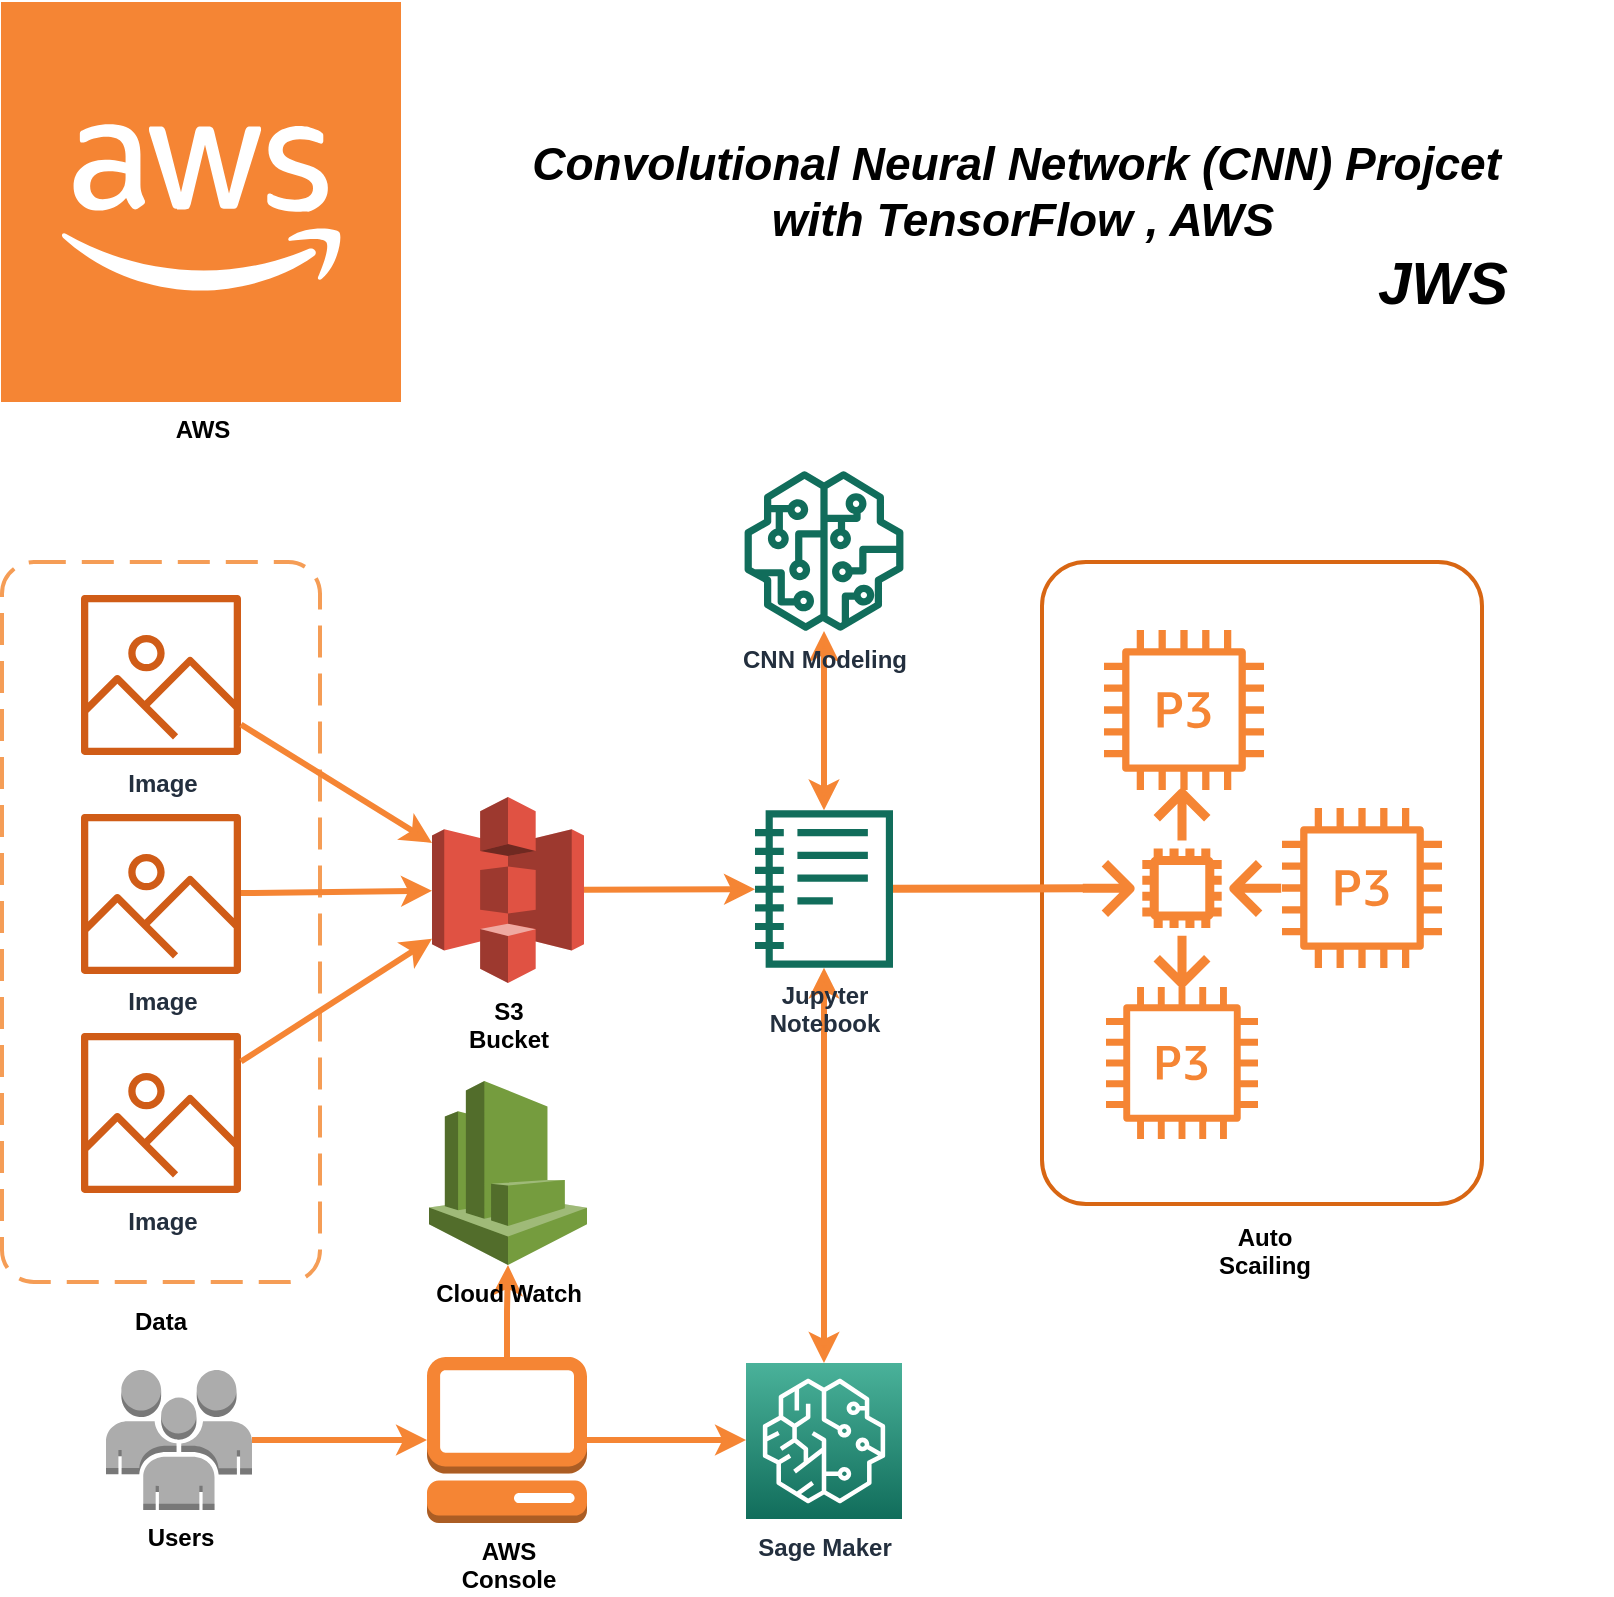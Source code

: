 <mxfile version="12.2.0" type="github" pages="1">
  <diagram id="LUJSZPQED57f7l-aZOMd" name="Page-1">
    <mxGraphModel dx="1422" dy="753" grid="1" gridSize="10" guides="1" tooltips="1" connect="1" arrows="1" fold="1" page="1" pageScale="1" pageWidth="827" pageHeight="1169" math="0" shadow="0">
      <root>
        <mxCell id="0"/>
        <mxCell id="1" parent="0"/>
        <mxCell id="87D7TpQ12_bu92wkKHwp-110" style="edgeStyle=orthogonalEdgeStyle;rounded=0;orthogonalLoop=1;jettySize=auto;html=1;strokeWidth=3;strokeColor=#F58534;" edge="1" parent="1" source="87D7TpQ12_bu92wkKHwp-16" target="87D7TpQ12_bu92wkKHwp-109">
          <mxGeometry relative="1" as="geometry">
            <mxPoint x="342.5" y="769.5" as="sourcePoint"/>
            <mxPoint x="422" y="769.5" as="targetPoint"/>
            <Array as="points"/>
          </mxGeometry>
        </mxCell>
        <mxCell id="87D7TpQ12_bu92wkKHwp-72" style="rounded=0;orthogonalLoop=1;jettySize=auto;html=1;strokeWidth=3;strokeColor=#F58534;startArrow=classic;startFill=1;" edge="1" parent="1" source="87D7TpQ12_bu92wkKHwp-11" target="87D7TpQ12_bu92wkKHwp-10">
          <mxGeometry relative="1" as="geometry">
            <mxPoint x="451" y="453.5" as="sourcePoint"/>
            <mxPoint x="451" y="263.797" as="targetPoint"/>
          </mxGeometry>
        </mxCell>
        <mxCell id="87D7TpQ12_bu92wkKHwp-68" style="edgeStyle=orthogonalEdgeStyle;rounded=0;orthogonalLoop=1;jettySize=auto;html=1;strokeWidth=3;strokeColor=#F58534;startArrow=classic;startFill=1;" edge="1" parent="1" source="87D7TpQ12_bu92wkKHwp-9" target="87D7TpQ12_bu92wkKHwp-11">
          <mxGeometry relative="1" as="geometry"/>
        </mxCell>
        <mxCell id="87D7TpQ12_bu92wkKHwp-60" value="" style="rounded=1;arcSize=10;dashed=0;strokeColor=#D86613;fillColor=none;gradientColor=none;strokeWidth=2;shadow=0;verticalAlign=bottom;" vertex="1" parent="1">
          <mxGeometry x="560" y="320" width="220" height="321" as="geometry"/>
        </mxCell>
        <mxCell id="87D7TpQ12_bu92wkKHwp-47" value="" style="rounded=1;arcSize=10;dashed=1;strokeColor=#F59D56;fillColor=none;gradientColor=none;dashPattern=8 4;strokeWidth=2;" vertex="1" parent="1">
          <mxGeometry x="40" y="320" width="159" height="360" as="geometry"/>
        </mxCell>
        <mxCell id="Xgf3uK81Am2HbDvksKBV-1" value="AWS" style="outlineConnect=0;dashed=0;verticalLabelPosition=bottom;verticalAlign=top;align=center;html=1;shape=mxgraph.aws3.cloud_2;fillColor=#F58534;gradientColor=none;fontStyle=1" parent="1" vertex="1">
          <mxGeometry x="39.5" y="40" width="200" height="200" as="geometry"/>
        </mxCell>
        <mxCell id="87D7TpQ12_bu92wkKHwp-9" value="Sage Maker" style="outlineConnect=0;fontColor=#232F3E;gradientColor=#4AB29A;gradientDirection=north;fillColor=#116D5B;strokeColor=#ffffff;dashed=0;verticalLabelPosition=bottom;verticalAlign=top;align=center;html=1;fontSize=12;fontStyle=1;aspect=fixed;shape=mxgraph.aws4.resourceIcon;resIcon=mxgraph.aws4.sagemaker;" vertex="1" parent="1">
          <mxGeometry x="412" y="720.5" width="78" height="78" as="geometry"/>
        </mxCell>
        <mxCell id="87D7TpQ12_bu92wkKHwp-10" value="CNN Modeling" style="outlineConnect=0;fontColor=#232F3E;gradientColor=none;fillColor=#116D5B;strokeColor=none;dashed=0;verticalLabelPosition=bottom;verticalAlign=top;align=center;html=1;fontSize=12;fontStyle=1;aspect=fixed;pointerEvents=1;shape=mxgraph.aws4.sagemaker_model;" vertex="1" parent="1">
          <mxGeometry x="411" y="274.5" width="80" height="80" as="geometry"/>
        </mxCell>
        <mxCell id="87D7TpQ12_bu92wkKHwp-11" value="Jupyter&lt;br&gt;Notebook" style="outlineConnect=0;fontColor=#232F3E;gradientColor=none;fillColor=#116D5B;strokeColor=none;dashed=0;verticalLabelPosition=bottom;verticalAlign=top;align=center;html=1;fontSize=12;fontStyle=1;aspect=fixed;pointerEvents=1;shape=mxgraph.aws4.sagemaker_notebook;" vertex="1" parent="1">
          <mxGeometry x="416.5" y="444" width="69" height="79" as="geometry"/>
        </mxCell>
        <mxCell id="87D7TpQ12_bu92wkKHwp-16" value="AWS&lt;br&gt;Console" style="outlineConnect=0;dashed=0;verticalLabelPosition=bottom;verticalAlign=top;align=center;html=1;shape=mxgraph.aws3.management_console;fillColor=#F58534;gradientColor=none;fontStyle=1" vertex="1" parent="1">
          <mxGeometry x="252.5" y="717.5" width="80" height="83" as="geometry"/>
        </mxCell>
        <mxCell id="87D7TpQ12_bu92wkKHwp-41" value="" style="outlineConnect=0;fontColor=#232F3E;gradientColor=none;fillColor=#F58534;strokeColor=none;dashed=0;verticalLabelPosition=bottom;verticalAlign=top;align=center;html=1;fontSize=12;fontStyle=1;aspect=fixed;pointerEvents=1;shape=mxgraph.aws4.auto_scaling2;shadow=0;" vertex="1" parent="1">
          <mxGeometry x="580" y="433" width="100" height="100" as="geometry"/>
        </mxCell>
        <mxCell id="87D7TpQ12_bu92wkKHwp-42" value="Users" style="outlineConnect=0;dashed=0;verticalLabelPosition=bottom;verticalAlign=top;align=center;html=1;shape=mxgraph.aws3.users;fillColor=#ACACAC;gradientColor=none;fontStyle=1" vertex="1" parent="1">
          <mxGeometry x="92" y="724" width="73" height="70" as="geometry"/>
        </mxCell>
        <mxCell id="87D7TpQ12_bu92wkKHwp-44" value="S3&lt;br&gt;Bucket" style="outlineConnect=0;dashed=0;verticalLabelPosition=bottom;verticalAlign=top;align=center;html=1;shape=mxgraph.aws3.s3;fillColor=#E05243;gradientColor=none;fontStyle=1;" vertex="1" parent="1">
          <mxGeometry x="255" y="437.5" width="76" height="93" as="geometry"/>
        </mxCell>
        <mxCell id="87D7TpQ12_bu92wkKHwp-54" value="Image" style="outlineConnect=0;fontColor=#232F3E;gradientColor=none;fillColor=#D05C17;strokeColor=none;dashed=0;verticalLabelPosition=bottom;verticalAlign=top;align=center;html=1;fontSize=12;fontStyle=1;pointerEvents=1;shape=mxgraph.aws4.container_registry_image;shadow=0;" vertex="1" parent="1">
          <mxGeometry x="69.5" y="336.5" width="100" height="80" as="geometry"/>
        </mxCell>
        <mxCell id="87D7TpQ12_bu92wkKHwp-58" value="Image" style="outlineConnect=0;fontColor=#232F3E;gradientColor=none;fillColor=#D05C17;strokeColor=none;dashed=0;verticalLabelPosition=bottom;verticalAlign=top;align=center;html=1;fontSize=12;fontStyle=1;pointerEvents=1;shape=mxgraph.aws4.container_registry_image;shadow=0;" vertex="1" parent="1">
          <mxGeometry x="69.5" y="446" width="100" height="80" as="geometry"/>
        </mxCell>
        <mxCell id="87D7TpQ12_bu92wkKHwp-59" value="Image" style="outlineConnect=0;fontColor=#232F3E;gradientColor=none;fillColor=#D05C17;strokeColor=none;dashed=0;verticalLabelPosition=bottom;verticalAlign=top;align=center;html=1;fontSize=12;fontStyle=1;pointerEvents=1;shape=mxgraph.aws4.container_registry_image;shadow=0;" vertex="1" parent="1">
          <mxGeometry x="69.5" y="555.5" width="100" height="80" as="geometry"/>
        </mxCell>
        <mxCell id="87D7TpQ12_bu92wkKHwp-70" style="edgeStyle=orthogonalEdgeStyle;rounded=0;orthogonalLoop=1;jettySize=auto;html=1;strokeWidth=3;strokeColor=#F58534;" edge="1" parent="1" source="87D7TpQ12_bu92wkKHwp-42" target="87D7TpQ12_bu92wkKHwp-16">
          <mxGeometry relative="1" as="geometry">
            <mxPoint x="291" y="670.5" as="sourcePoint"/>
            <mxPoint x="361" y="554.297" as="targetPoint"/>
          </mxGeometry>
        </mxCell>
        <mxCell id="87D7TpQ12_bu92wkKHwp-71" style="edgeStyle=orthogonalEdgeStyle;rounded=0;orthogonalLoop=1;jettySize=auto;html=1;strokeWidth=3;strokeColor=#F58534;" edge="1" parent="1" source="87D7TpQ12_bu92wkKHwp-16" target="87D7TpQ12_bu92wkKHwp-9">
          <mxGeometry relative="1" as="geometry">
            <mxPoint x="481" y="750.5" as="sourcePoint"/>
            <mxPoint x="481" y="560.797" as="targetPoint"/>
            <Array as="points">
              <mxPoint x="333" y="759.5"/>
              <mxPoint x="333" y="759.5"/>
            </Array>
          </mxGeometry>
        </mxCell>
        <mxCell id="87D7TpQ12_bu92wkKHwp-91" value="" style="outlineConnect=0;fontColor=#232F3E;gradientColor=none;fillColor=#F58534;strokeColor=none;dashed=0;verticalLabelPosition=bottom;verticalAlign=top;align=center;html=1;fontSize=12;fontStyle=0;aspect=fixed;pointerEvents=1;shape=mxgraph.aws4.p3_instance;shadow=0;" vertex="1" parent="1">
          <mxGeometry x="680" y="443" width="80" height="80" as="geometry"/>
        </mxCell>
        <mxCell id="87D7TpQ12_bu92wkKHwp-99" value="" style="outlineConnect=0;fontColor=#232F3E;gradientColor=none;fillColor=#F58534;strokeColor=none;dashed=0;verticalLabelPosition=bottom;verticalAlign=top;align=center;html=1;fontSize=12;fontStyle=0;aspect=fixed;pointerEvents=1;shape=mxgraph.aws4.p3_instance;shadow=0;" vertex="1" parent="1">
          <mxGeometry x="592" y="532.5" width="76" height="76" as="geometry"/>
        </mxCell>
        <mxCell id="87D7TpQ12_bu92wkKHwp-100" value="" style="outlineConnect=0;fontColor=#232F3E;gradientColor=none;fillColor=#F58534;strokeColor=none;dashed=0;verticalLabelPosition=bottom;verticalAlign=top;align=center;html=1;fontSize=12;fontStyle=0;aspect=fixed;pointerEvents=1;shape=mxgraph.aws4.p3_instance;shadow=0;" vertex="1" parent="1">
          <mxGeometry x="591" y="354" width="80" height="80" as="geometry"/>
        </mxCell>
        <mxCell id="87D7TpQ12_bu92wkKHwp-102" value="&lt;b&gt;Auto&lt;br&gt;Scailing&lt;/b&gt;" style="text;html=1;resizable=0;points=[];autosize=1;align=center;verticalAlign=top;spacingTop=-4;" vertex="1" parent="1">
          <mxGeometry x="641" y="647.5" width="60" height="30" as="geometry"/>
        </mxCell>
        <mxCell id="87D7TpQ12_bu92wkKHwp-104" style="rounded=0;orthogonalLoop=1;jettySize=auto;html=1;strokeWidth=4;strokeColor=#F58534;startArrow=none;startFill=0;endArrow=none;endFill=0;" edge="1" parent="1" source="87D7TpQ12_bu92wkKHwp-11">
          <mxGeometry relative="1" as="geometry">
            <mxPoint x="486.5" y="483.404" as="sourcePoint"/>
            <mxPoint x="581" y="483.14" as="targetPoint"/>
          </mxGeometry>
        </mxCell>
        <mxCell id="87D7TpQ12_bu92wkKHwp-105" style="rounded=0;orthogonalLoop=1;jettySize=auto;html=1;strokeWidth=3;strokeColor=#F58534;startArrow=none;startFill=0;" edge="1" parent="1" source="87D7TpQ12_bu92wkKHwp-58" target="87D7TpQ12_bu92wkKHwp-44">
          <mxGeometry relative="1" as="geometry">
            <mxPoint x="180.833" y="577" as="sourcePoint"/>
            <mxPoint x="180.833" y="378.297" as="targetPoint"/>
          </mxGeometry>
        </mxCell>
        <mxCell id="87D7TpQ12_bu92wkKHwp-108" value="&lt;b&gt;Data&lt;/b&gt;" style="text;html=1;resizable=0;points=[];autosize=1;align=center;verticalAlign=top;spacingTop=-4;" vertex="1" parent="1">
          <mxGeometry x="99" y="690" width="40" height="20" as="geometry"/>
        </mxCell>
        <mxCell id="87D7TpQ12_bu92wkKHwp-109" value="Cloud Watch" style="outlineConnect=0;dashed=0;verticalLabelPosition=bottom;verticalAlign=top;align=center;html=1;shape=mxgraph.aws3.cloudwatch;fillColor=#759C3E;gradientColor=none;shadow=0;strokeColor=#D86613;strokeWidth=8;fontStyle=1" vertex="1" parent="1">
          <mxGeometry x="253.5" y="579.5" width="79" height="92" as="geometry"/>
        </mxCell>
        <mxCell id="87D7TpQ12_bu92wkKHwp-111" style="rounded=0;orthogonalLoop=1;jettySize=auto;html=1;strokeWidth=3;strokeColor=#F58534;startArrow=none;startFill=0;" edge="1" parent="1" source="87D7TpQ12_bu92wkKHwp-54" target="87D7TpQ12_bu92wkKHwp-44">
          <mxGeometry relative="1" as="geometry">
            <mxPoint x="169.548" y="497" as="sourcePoint"/>
            <mxPoint x="265" y="497" as="targetPoint"/>
          </mxGeometry>
        </mxCell>
        <mxCell id="87D7TpQ12_bu92wkKHwp-114" style="rounded=0;orthogonalLoop=1;jettySize=auto;html=1;strokeWidth=3;strokeColor=#F58534;startArrow=none;startFill=0;" edge="1" parent="1" source="87D7TpQ12_bu92wkKHwp-59" target="87D7TpQ12_bu92wkKHwp-44">
          <mxGeometry relative="1" as="geometry">
            <mxPoint x="179.548" y="507" as="sourcePoint"/>
            <mxPoint x="251" y="520.5" as="targetPoint"/>
          </mxGeometry>
        </mxCell>
        <mxCell id="87D7TpQ12_bu92wkKHwp-115" style="rounded=0;orthogonalLoop=1;jettySize=auto;html=1;strokeWidth=3;strokeColor=#F58534;startArrow=none;startFill=0;" edge="1" parent="1" source="87D7TpQ12_bu92wkKHwp-44" target="87D7TpQ12_bu92wkKHwp-11">
          <mxGeometry relative="1" as="geometry">
            <mxPoint x="169.548" y="497" as="sourcePoint"/>
            <mxPoint x="265" y="497" as="targetPoint"/>
          </mxGeometry>
        </mxCell>
        <mxCell id="87D7TpQ12_bu92wkKHwp-116" value="&lt;b style=&quot;font-size: 23px;&quot;&gt;Convolutional Neural Network (CNN) Projcet&amp;nbsp;&lt;br style=&quot;font-size: 23px;&quot;&gt;with&amp;nbsp;TensorFlow , AWS&lt;/b&gt;" style="text;html=1;resizable=0;points=[];autosize=1;align=center;verticalAlign=top;spacingTop=-4;fontSize=23;fontFamily=Helvetica;fontStyle=2" vertex="1" parent="1">
          <mxGeometry x="255" y="105" width="590" height="70" as="geometry"/>
        </mxCell>
        <mxCell id="87D7TpQ12_bu92wkKHwp-121" value="&lt;b style=&quot;font-size: 30px;&quot;&gt;JWS&lt;/b&gt;" style="text;html=1;resizable=0;points=[];autosize=1;align=center;verticalAlign=top;spacingTop=-4;fontSize=30;fontFamily=Helvetica;fontStyle=2" vertex="1" parent="1">
          <mxGeometry x="725" y="160" width="70" height="30" as="geometry"/>
        </mxCell>
      </root>
    </mxGraphModel>
  </diagram>
</mxfile>
